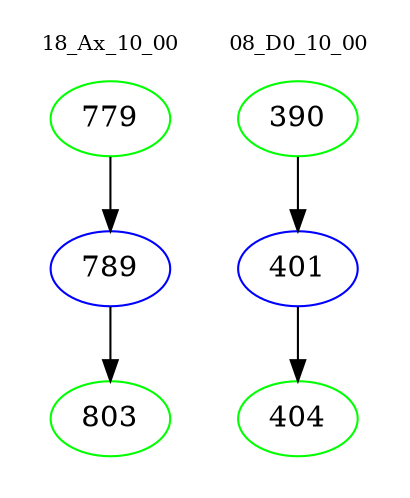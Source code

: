 digraph{
subgraph cluster_0 {
color = white
label = "18_Ax_10_00";
fontsize=10;
T0_779 [label="779", color="green"]
T0_779 -> T0_789 [color="black"]
T0_789 [label="789", color="blue"]
T0_789 -> T0_803 [color="black"]
T0_803 [label="803", color="green"]
}
subgraph cluster_1 {
color = white
label = "08_D0_10_00";
fontsize=10;
T1_390 [label="390", color="green"]
T1_390 -> T1_401 [color="black"]
T1_401 [label="401", color="blue"]
T1_401 -> T1_404 [color="black"]
T1_404 [label="404", color="green"]
}
}
